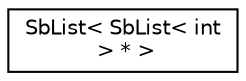 digraph "Graphical Class Hierarchy"
{
 // LATEX_PDF_SIZE
  edge [fontname="Helvetica",fontsize="10",labelfontname="Helvetica",labelfontsize="10"];
  node [fontname="Helvetica",fontsize="10",shape=record];
  rankdir="LR";
  Node0 [label="SbList\< SbList\< int\l \> * \>",height=0.2,width=0.4,color="black", fillcolor="white", style="filled",URL="$classSbList.html",tooltip=" "];
}
